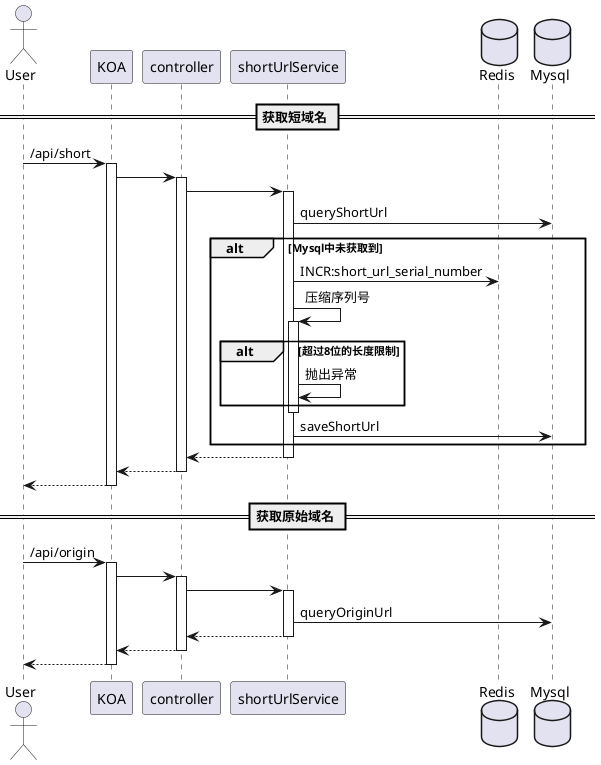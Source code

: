 @startuml
actor User as user
participant KOA as koa
participant controller as ctl
participant shortUrlService as service
database Redis as redis
database Mysql as db
== 获取短域名 ==
user -> koa++: /api/short
    koa -> ctl++
        ctl -> service++
            service -> db:queryShortUrl
            alt Mysql中未获取到
                service -> redis:INCR:short_url_serial_number
                service -> service++: 压缩序列号
                    alt 超过8位的长度限制
                        service -> service: 抛出异常
                    end
                deactivate
                service -> db:saveShortUrl
            end
        return
    return
return
== 获取原始域名 ==
user -> koa++: /api/origin
    koa -> ctl++
        ctl -> service++
            service -> db:queryOriginUrl
        return
    return
return
@enduml